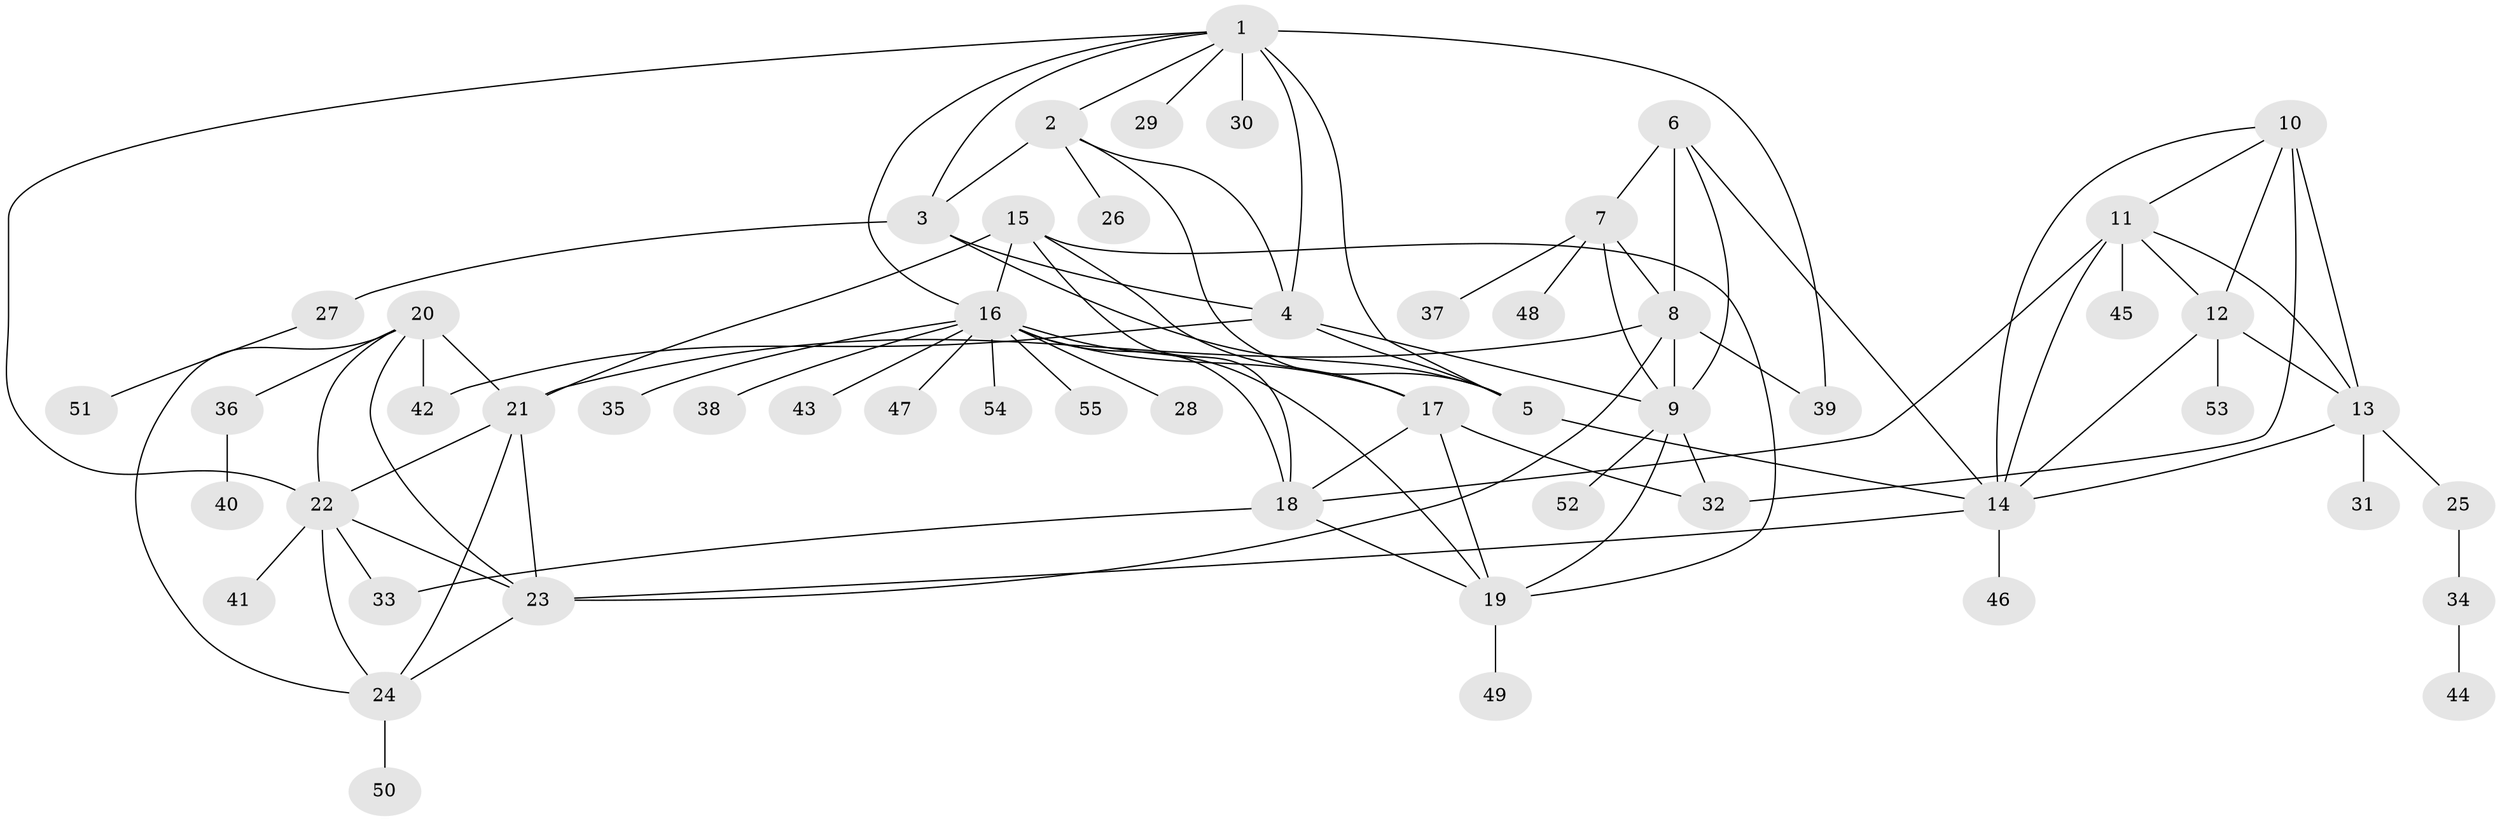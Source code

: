 // original degree distribution, {14: 0.009174311926605505, 9: 0.045871559633027525, 7: 0.045871559633027525, 6: 0.045871559633027525, 10: 0.01834862385321101, 5: 0.009174311926605505, 8: 0.03669724770642202, 13: 0.009174311926605505, 4: 0.009174311926605505, 3: 0.03669724770642202, 1: 0.6422018348623854, 2: 0.09174311926605505}
// Generated by graph-tools (version 1.1) at 2025/37/03/09/25 02:37:46]
// undirected, 55 vertices, 93 edges
graph export_dot {
graph [start="1"]
  node [color=gray90,style=filled];
  1;
  2;
  3;
  4;
  5;
  6;
  7;
  8;
  9;
  10;
  11;
  12;
  13;
  14;
  15;
  16;
  17;
  18;
  19;
  20;
  21;
  22;
  23;
  24;
  25;
  26;
  27;
  28;
  29;
  30;
  31;
  32;
  33;
  34;
  35;
  36;
  37;
  38;
  39;
  40;
  41;
  42;
  43;
  44;
  45;
  46;
  47;
  48;
  49;
  50;
  51;
  52;
  53;
  54;
  55;
  1 -- 2 [weight=1.0];
  1 -- 3 [weight=1.0];
  1 -- 4 [weight=1.0];
  1 -- 5 [weight=1.0];
  1 -- 16 [weight=1.0];
  1 -- 22 [weight=1.0];
  1 -- 29 [weight=1.0];
  1 -- 30 [weight=5.0];
  1 -- 39 [weight=1.0];
  2 -- 3 [weight=1.0];
  2 -- 4 [weight=1.0];
  2 -- 5 [weight=1.0];
  2 -- 26 [weight=4.0];
  3 -- 4 [weight=1.0];
  3 -- 5 [weight=1.0];
  3 -- 27 [weight=4.0];
  4 -- 5 [weight=1.0];
  4 -- 9 [weight=1.0];
  4 -- 42 [weight=1.0];
  5 -- 14 [weight=1.0];
  6 -- 7 [weight=1.0];
  6 -- 8 [weight=2.0];
  6 -- 9 [weight=1.0];
  6 -- 14 [weight=1.0];
  7 -- 8 [weight=2.0];
  7 -- 9 [weight=1.0];
  7 -- 37 [weight=1.0];
  7 -- 48 [weight=1.0];
  8 -- 9 [weight=2.0];
  8 -- 21 [weight=1.0];
  8 -- 23 [weight=1.0];
  8 -- 39 [weight=5.0];
  9 -- 19 [weight=1.0];
  9 -- 32 [weight=1.0];
  9 -- 52 [weight=1.0];
  10 -- 11 [weight=1.0];
  10 -- 12 [weight=1.0];
  10 -- 13 [weight=1.0];
  10 -- 14 [weight=1.0];
  10 -- 32 [weight=4.0];
  11 -- 12 [weight=1.0];
  11 -- 13 [weight=1.0];
  11 -- 14 [weight=1.0];
  11 -- 18 [weight=1.0];
  11 -- 45 [weight=2.0];
  12 -- 13 [weight=1.0];
  12 -- 14 [weight=1.0];
  12 -- 53 [weight=1.0];
  13 -- 14 [weight=1.0];
  13 -- 25 [weight=1.0];
  13 -- 31 [weight=2.0];
  14 -- 23 [weight=1.0];
  14 -- 46 [weight=2.0];
  15 -- 16 [weight=1.0];
  15 -- 17 [weight=2.0];
  15 -- 18 [weight=1.0];
  15 -- 19 [weight=1.0];
  15 -- 21 [weight=1.0];
  16 -- 17 [weight=1.0];
  16 -- 18 [weight=1.0];
  16 -- 19 [weight=1.0];
  16 -- 28 [weight=1.0];
  16 -- 35 [weight=1.0];
  16 -- 38 [weight=1.0];
  16 -- 43 [weight=1.0];
  16 -- 47 [weight=1.0];
  16 -- 54 [weight=1.0];
  16 -- 55 [weight=1.0];
  17 -- 18 [weight=1.0];
  17 -- 19 [weight=1.0];
  17 -- 32 [weight=1.0];
  18 -- 19 [weight=1.0];
  18 -- 33 [weight=2.0];
  19 -- 49 [weight=1.0];
  20 -- 21 [weight=1.0];
  20 -- 22 [weight=1.0];
  20 -- 23 [weight=1.0];
  20 -- 24 [weight=1.0];
  20 -- 36 [weight=1.0];
  20 -- 42 [weight=2.0];
  21 -- 22 [weight=1.0];
  21 -- 23 [weight=1.0];
  21 -- 24 [weight=1.0];
  22 -- 23 [weight=1.0];
  22 -- 24 [weight=1.0];
  22 -- 33 [weight=1.0];
  22 -- 41 [weight=2.0];
  23 -- 24 [weight=1.0];
  24 -- 50 [weight=1.0];
  25 -- 34 [weight=1.0];
  27 -- 51 [weight=1.0];
  34 -- 44 [weight=1.0];
  36 -- 40 [weight=1.0];
}
